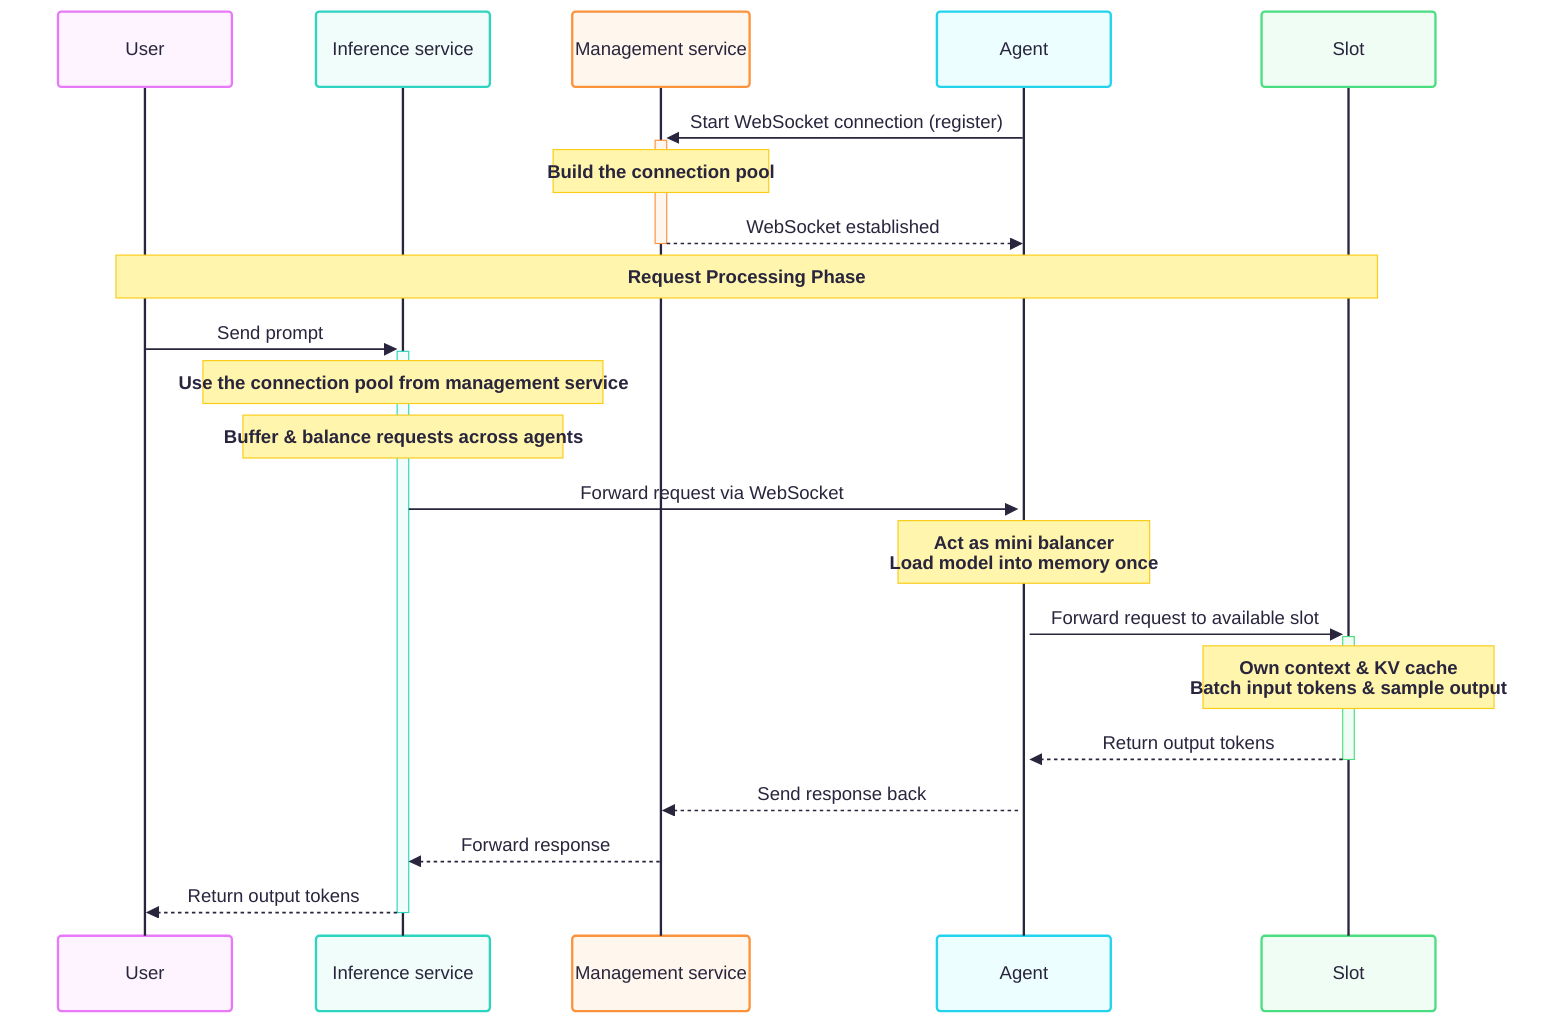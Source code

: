 ---
config:
  theme: redux-color
---
sequenceDiagram
    participant User
    participant Inference service
    participant Management service
    participant Agent
    participant Slot
    Agent->>+Management service: Start WebSocket connection (register)
    Note over Management service: Build the connection pool
    Management service-->>-Agent: WebSocket established
    Note over User, Slot: Request Processing Phase
    User->>+Inference service: Send prompt
    Note over Inference service: Use the connection pool from management service
    Note over Inference service: Buffer & balance requests across agents
    Inference service->>+Agent: Forward request via WebSocket
    Note over Agent: Act as mini balancer<br/>Load model into memory once
    Agent->>+Slot: Forward request to available slot
    Note over Slot: Own context & KV cache<br/>Batch input tokens & sample output
    Slot-->>-Agent: Return output tokens
    Agent-->>Management service: Send response back
    Management service-->>Inference service: Forward response
    Inference service-->>-User: Return output tokens